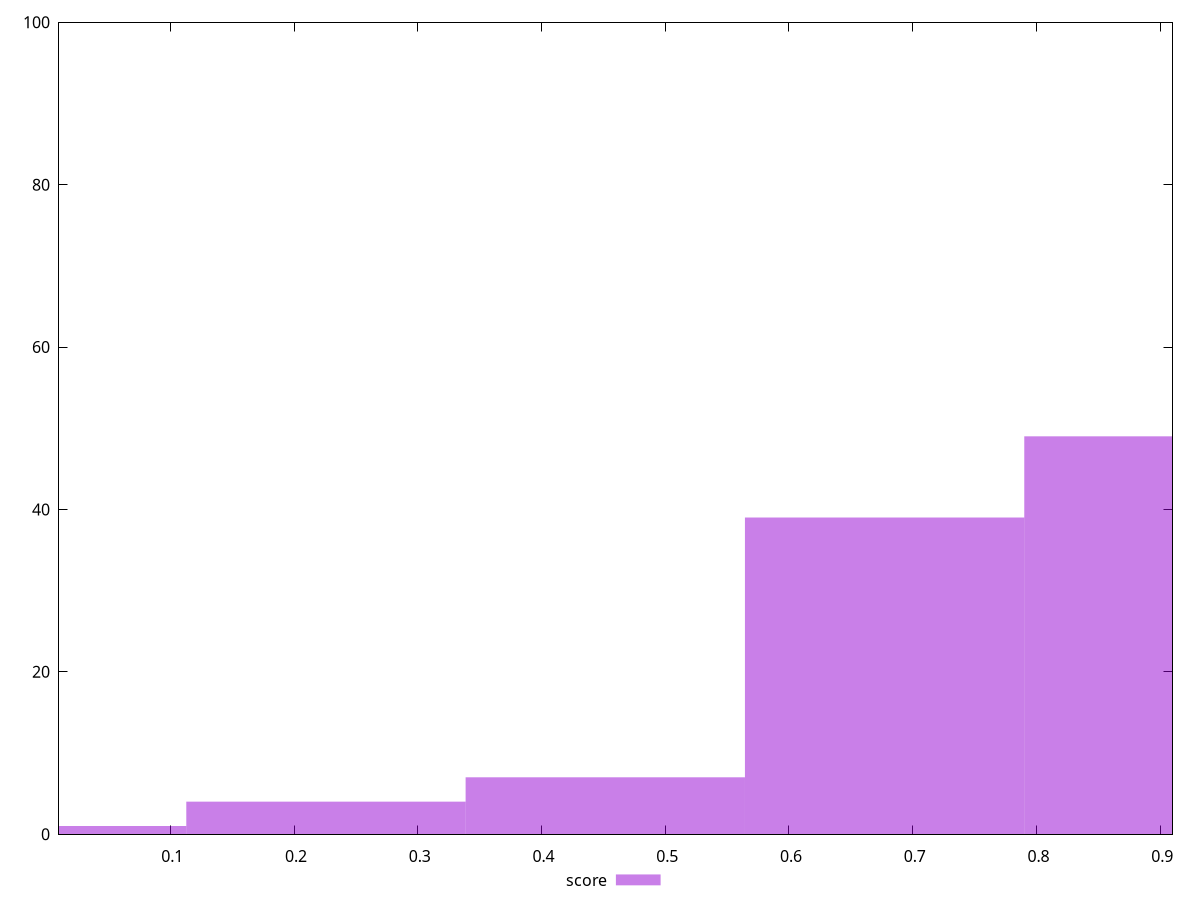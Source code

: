 reset

$score <<EOF
0.9030761324435339 49
0.6773070993326504 39
0.22576903311088348 4
0.45153806622176695 7
0 1
EOF

set key outside below
set boxwidth 0.22576903311088348
set xrange [0.01:0.91]
set yrange [0:100]
set trange [0:100]
set style fill transparent solid 0.5 noborder
set terminal svg size 640, 490 enhanced background rgb 'white'
set output "reprap/estimated-input-latency/samples/pages+cached+noexternal/score/histogram.svg"

plot $score title "score" with boxes

reset
